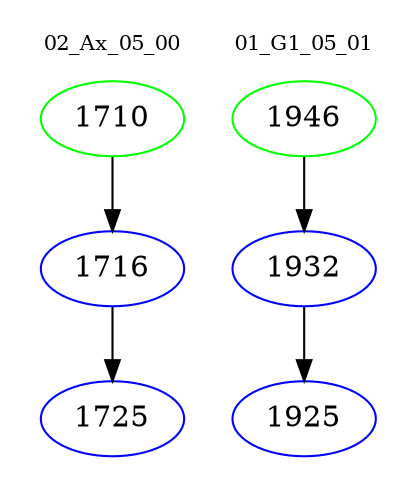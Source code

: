 digraph{
subgraph cluster_0 {
color = white
label = "02_Ax_05_00";
fontsize=10;
T0_1710 [label="1710", color="green"]
T0_1710 -> T0_1716 [color="black"]
T0_1716 [label="1716", color="blue"]
T0_1716 -> T0_1725 [color="black"]
T0_1725 [label="1725", color="blue"]
}
subgraph cluster_1 {
color = white
label = "01_G1_05_01";
fontsize=10;
T1_1946 [label="1946", color="green"]
T1_1946 -> T1_1932 [color="black"]
T1_1932 [label="1932", color="blue"]
T1_1932 -> T1_1925 [color="black"]
T1_1925 [label="1925", color="blue"]
}
}
